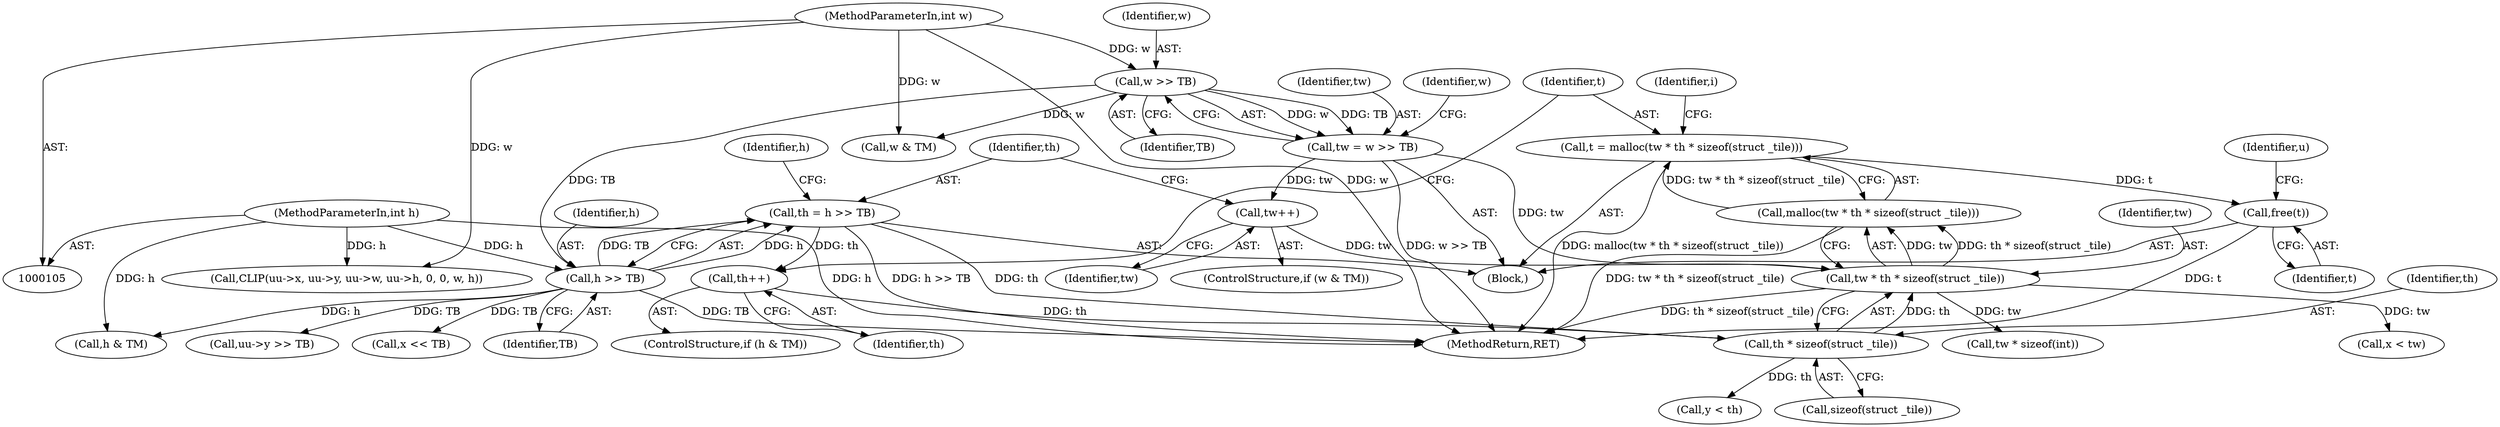 digraph "0_enlightment_ce94edca1ccfbe314cb7cd9453433fad404ec7ef@integer" {
"1000153" [label="(Call,t = malloc(tw * th * sizeof(struct _tile)))"];
"1000155" [label="(Call,malloc(tw * th * sizeof(struct _tile)))"];
"1000156" [label="(Call,tw * th * sizeof(struct _tile))"];
"1000131" [label="(Call,tw = w >> TB)"];
"1000133" [label="(Call,w >> TB)"];
"1000107" [label="(MethodParameterIn,int w)"];
"1000140" [label="(Call,tw++)"];
"1000158" [label="(Call,th * sizeof(struct _tile))"];
"1000151" [label="(Call,th++)"];
"1000142" [label="(Call,th = h >> TB)"];
"1000144" [label="(Call,h >> TB)"];
"1000108" [label="(MethodParameterIn,int h)"];
"1000633" [label="(Call,free(t))"];
"1000165" [label="(Identifier,i)"];
"1000140" [label="(Call,tw++)"];
"1000146" [label="(Identifier,TB)"];
"1000170" [label="(Call,y < th)"];
"1000180" [label="(Call,x < tw)"];
"1000152" [label="(Identifier,th)"];
"1000144" [label="(Call,h >> TB)"];
"1000148" [label="(Call,h & TM)"];
"1000160" [label="(Call,sizeof(struct _tile))"];
"1000147" [label="(ControlStructure,if (h & TM))"];
"1000107" [label="(MethodParameterIn,int w)"];
"1000108" [label="(MethodParameterIn,int h)"];
"1000158" [label="(Call,th * sizeof(struct _tile))"];
"1000636" [label="(Identifier,u)"];
"1000133" [label="(Call,w >> TB)"];
"1000224" [label="(Call,uu->y >> TB)"];
"1000154" [label="(Identifier,t)"];
"1000151" [label="(Call,th++)"];
"1000110" [label="(Block,)"];
"1000634" [label="(Identifier,t)"];
"1000131" [label="(Call,tw = w >> TB)"];
"1000136" [label="(ControlStructure,if (w & TM))"];
"1000278" [label="(Call,tw * sizeof(int))"];
"1000633" [label="(Call,free(t))"];
"1000621" [label="(Call,x << TB)"];
"1000138" [label="(Identifier,w)"];
"1000137" [label="(Call,w & TM)"];
"1000149" [label="(Identifier,h)"];
"1000153" [label="(Call,t = malloc(tw * th * sizeof(struct _tile)))"];
"1000143" [label="(Identifier,th)"];
"1000142" [label="(Call,th = h >> TB)"];
"1000155" [label="(Call,malloc(tw * th * sizeof(struct _tile)))"];
"1000204" [label="(Call,CLIP(uu->x, uu->y, uu->w, uu->h, 0, 0, w, h))"];
"1000135" [label="(Identifier,TB)"];
"1000157" [label="(Identifier,tw)"];
"1000134" [label="(Identifier,w)"];
"1000156" [label="(Call,tw * th * sizeof(struct _tile))"];
"1000132" [label="(Identifier,tw)"];
"1000639" [label="(MethodReturn,RET)"];
"1000141" [label="(Identifier,tw)"];
"1000159" [label="(Identifier,th)"];
"1000145" [label="(Identifier,h)"];
"1000153" -> "1000110"  [label="AST: "];
"1000153" -> "1000155"  [label="CFG: "];
"1000154" -> "1000153"  [label="AST: "];
"1000155" -> "1000153"  [label="AST: "];
"1000165" -> "1000153"  [label="CFG: "];
"1000153" -> "1000639"  [label="DDG: malloc(tw * th * sizeof(struct _tile))"];
"1000155" -> "1000153"  [label="DDG: tw * th * sizeof(struct _tile)"];
"1000153" -> "1000633"  [label="DDG: t"];
"1000155" -> "1000156"  [label="CFG: "];
"1000156" -> "1000155"  [label="AST: "];
"1000155" -> "1000639"  [label="DDG: tw * th * sizeof(struct _tile)"];
"1000156" -> "1000155"  [label="DDG: tw"];
"1000156" -> "1000155"  [label="DDG: th * sizeof(struct _tile)"];
"1000156" -> "1000158"  [label="CFG: "];
"1000157" -> "1000156"  [label="AST: "];
"1000158" -> "1000156"  [label="AST: "];
"1000156" -> "1000639"  [label="DDG: th * sizeof(struct _tile)"];
"1000131" -> "1000156"  [label="DDG: tw"];
"1000140" -> "1000156"  [label="DDG: tw"];
"1000158" -> "1000156"  [label="DDG: th"];
"1000156" -> "1000180"  [label="DDG: tw"];
"1000156" -> "1000278"  [label="DDG: tw"];
"1000131" -> "1000110"  [label="AST: "];
"1000131" -> "1000133"  [label="CFG: "];
"1000132" -> "1000131"  [label="AST: "];
"1000133" -> "1000131"  [label="AST: "];
"1000138" -> "1000131"  [label="CFG: "];
"1000131" -> "1000639"  [label="DDG: w >> TB"];
"1000133" -> "1000131"  [label="DDG: w"];
"1000133" -> "1000131"  [label="DDG: TB"];
"1000131" -> "1000140"  [label="DDG: tw"];
"1000133" -> "1000135"  [label="CFG: "];
"1000134" -> "1000133"  [label="AST: "];
"1000135" -> "1000133"  [label="AST: "];
"1000107" -> "1000133"  [label="DDG: w"];
"1000133" -> "1000137"  [label="DDG: w"];
"1000133" -> "1000144"  [label="DDG: TB"];
"1000107" -> "1000105"  [label="AST: "];
"1000107" -> "1000639"  [label="DDG: w"];
"1000107" -> "1000137"  [label="DDG: w"];
"1000107" -> "1000204"  [label="DDG: w"];
"1000140" -> "1000136"  [label="AST: "];
"1000140" -> "1000141"  [label="CFG: "];
"1000141" -> "1000140"  [label="AST: "];
"1000143" -> "1000140"  [label="CFG: "];
"1000158" -> "1000160"  [label="CFG: "];
"1000159" -> "1000158"  [label="AST: "];
"1000160" -> "1000158"  [label="AST: "];
"1000151" -> "1000158"  [label="DDG: th"];
"1000142" -> "1000158"  [label="DDG: th"];
"1000158" -> "1000170"  [label="DDG: th"];
"1000151" -> "1000147"  [label="AST: "];
"1000151" -> "1000152"  [label="CFG: "];
"1000152" -> "1000151"  [label="AST: "];
"1000154" -> "1000151"  [label="CFG: "];
"1000142" -> "1000151"  [label="DDG: th"];
"1000142" -> "1000110"  [label="AST: "];
"1000142" -> "1000144"  [label="CFG: "];
"1000143" -> "1000142"  [label="AST: "];
"1000144" -> "1000142"  [label="AST: "];
"1000149" -> "1000142"  [label="CFG: "];
"1000142" -> "1000639"  [label="DDG: h >> TB"];
"1000144" -> "1000142"  [label="DDG: h"];
"1000144" -> "1000142"  [label="DDG: TB"];
"1000144" -> "1000146"  [label="CFG: "];
"1000145" -> "1000144"  [label="AST: "];
"1000146" -> "1000144"  [label="AST: "];
"1000144" -> "1000639"  [label="DDG: TB"];
"1000108" -> "1000144"  [label="DDG: h"];
"1000144" -> "1000148"  [label="DDG: h"];
"1000144" -> "1000224"  [label="DDG: TB"];
"1000144" -> "1000621"  [label="DDG: TB"];
"1000108" -> "1000105"  [label="AST: "];
"1000108" -> "1000639"  [label="DDG: h"];
"1000108" -> "1000148"  [label="DDG: h"];
"1000108" -> "1000204"  [label="DDG: h"];
"1000633" -> "1000110"  [label="AST: "];
"1000633" -> "1000634"  [label="CFG: "];
"1000634" -> "1000633"  [label="AST: "];
"1000636" -> "1000633"  [label="CFG: "];
"1000633" -> "1000639"  [label="DDG: t"];
}
